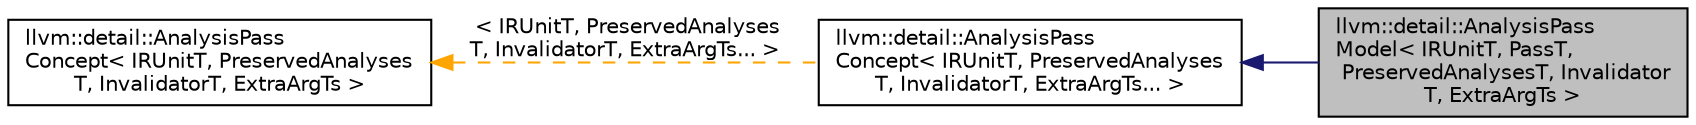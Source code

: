 digraph "llvm::detail::AnalysisPassModel&lt; IRUnitT, PassT, PreservedAnalysesT, InvalidatorT, ExtraArgTs &gt;"
{
 // LATEX_PDF_SIZE
  bgcolor="transparent";
  edge [fontname="Helvetica",fontsize="10",labelfontname="Helvetica",labelfontsize="10"];
  node [fontname="Helvetica",fontsize="10",shape="box"];
  rankdir="LR";
  Node1 [label="llvm::detail::AnalysisPass\lModel\< IRUnitT, PassT,\l PreservedAnalysesT, Invalidator\lT, ExtraArgTs \>",height=0.2,width=0.4,color="black", fillcolor="grey75", style="filled", fontcolor="black",tooltip="Wrapper to model the analysis pass concept."];
  Node2 -> Node1 [dir="back",color="midnightblue",fontsize="10",style="solid",fontname="Helvetica"];
  Node2 [label="llvm::detail::AnalysisPass\lConcept\< IRUnitT, PreservedAnalyses\lT, InvalidatorT, ExtraArgTs... \>",height=0.2,width=0.4,color="black",URL="$structllvm_1_1detail_1_1AnalysisPassConcept.html",tooltip=" "];
  Node3 -> Node2 [dir="back",color="orange",fontsize="10",style="dashed",label=" \< IRUnitT, PreservedAnalyses\lT, InvalidatorT, ExtraArgTs... \>" ,fontname="Helvetica"];
  Node3 [label="llvm::detail::AnalysisPass\lConcept\< IRUnitT, PreservedAnalyses\lT, InvalidatorT, ExtraArgTs \>",height=0.2,width=0.4,color="black",URL="$structllvm_1_1detail_1_1AnalysisPassConcept.html",tooltip="Abstract concept of an analysis pass."];
}
